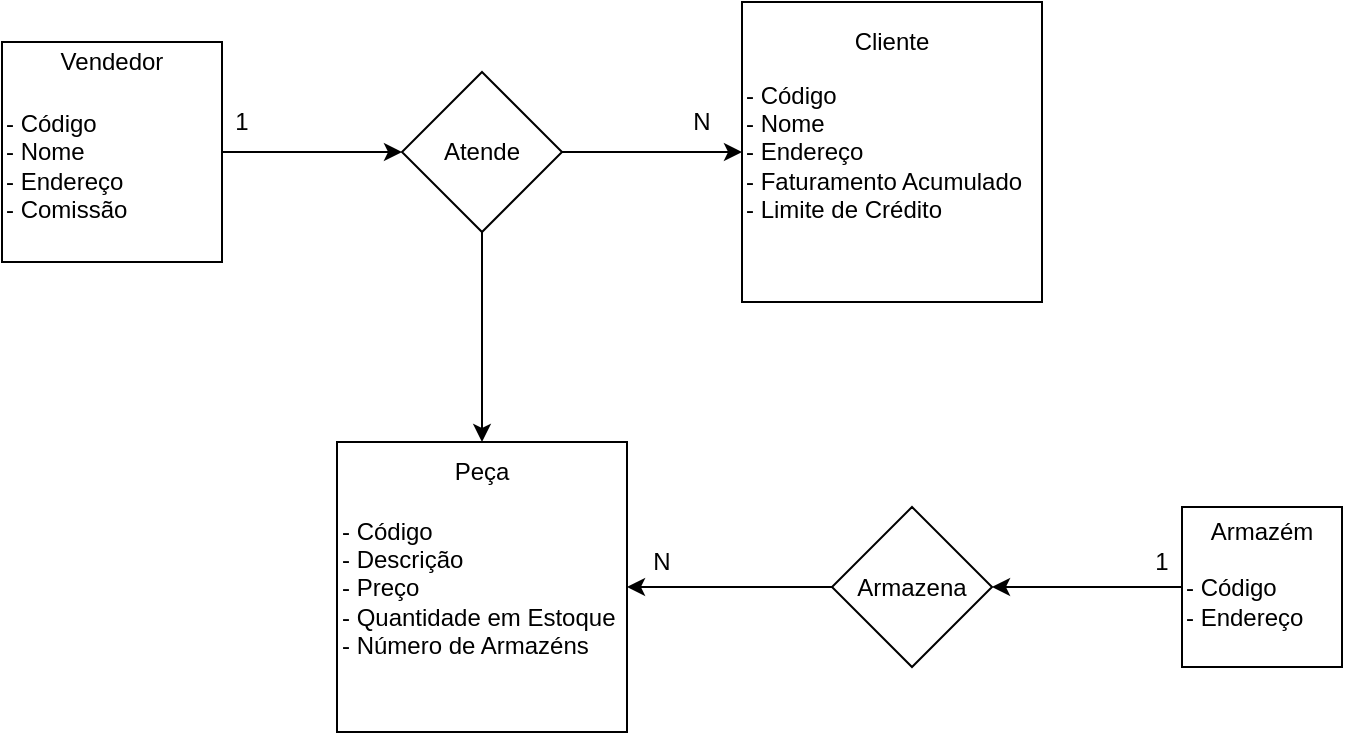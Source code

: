 <mxfile version="22.0.4" type="github">
  <diagram name="Página-1" id="jlo1wy49ycUf86JTQE9i">
    <mxGraphModel dx="880" dy="521" grid="1" gridSize="10" guides="1" tooltips="1" connect="1" arrows="1" fold="1" page="1" pageScale="1" pageWidth="827" pageHeight="1169" math="0" shadow="0">
      <root>
        <mxCell id="0" />
        <mxCell id="1" parent="0" />
        <mxCell id="RQbDG6k7a9iBf144iXeE-6" style="edgeStyle=orthogonalEdgeStyle;rounded=0;orthogonalLoop=1;jettySize=auto;html=1;entryX=0;entryY=0.5;entryDx=0;entryDy=0;" edge="1" parent="1" source="RQbDG6k7a9iBf144iXeE-1" target="RQbDG6k7a9iBf144iXeE-5">
          <mxGeometry relative="1" as="geometry" />
        </mxCell>
        <mxCell id="RQbDG6k7a9iBf144iXeE-1" value="&lt;br&gt;- Código&lt;br&gt;- Nome&lt;br&gt;- Endereço&lt;br&gt;- Comissão" style="whiteSpace=wrap;html=1;aspect=fixed;align=left;" vertex="1" parent="1">
          <mxGeometry x="100" y="75" width="110" height="110" as="geometry" />
        </mxCell>
        <mxCell id="RQbDG6k7a9iBf144iXeE-2" value="Vendedor" style="text;html=1;strokeColor=none;fillColor=none;align=center;verticalAlign=middle;whiteSpace=wrap;rounded=0;" vertex="1" parent="1">
          <mxGeometry x="125" y="70" width="60" height="30" as="geometry" />
        </mxCell>
        <mxCell id="RQbDG6k7a9iBf144iXeE-3" value="- Código&lt;br&gt;- Nome&lt;br&gt;- Endereço&lt;br&gt;- Faturamento Acumulado&lt;br&gt;- Limite de Crédito" style="whiteSpace=wrap;html=1;aspect=fixed;align=left;" vertex="1" parent="1">
          <mxGeometry x="470" y="55" width="150" height="150" as="geometry" />
        </mxCell>
        <mxCell id="RQbDG6k7a9iBf144iXeE-4" value="Cliente" style="text;html=1;strokeColor=none;fillColor=none;align=center;verticalAlign=middle;whiteSpace=wrap;rounded=0;" vertex="1" parent="1">
          <mxGeometry x="515" y="60" width="60" height="30" as="geometry" />
        </mxCell>
        <mxCell id="RQbDG6k7a9iBf144iXeE-7" style="edgeStyle=orthogonalEdgeStyle;rounded=0;orthogonalLoop=1;jettySize=auto;html=1;exitX=1;exitY=0.5;exitDx=0;exitDy=0;entryX=0;entryY=0.5;entryDx=0;entryDy=0;" edge="1" parent="1" source="RQbDG6k7a9iBf144iXeE-5" target="RQbDG6k7a9iBf144iXeE-3">
          <mxGeometry relative="1" as="geometry" />
        </mxCell>
        <mxCell id="RQbDG6k7a9iBf144iXeE-21" style="edgeStyle=orthogonalEdgeStyle;rounded=0;orthogonalLoop=1;jettySize=auto;html=1;exitX=0.5;exitY=1;exitDx=0;exitDy=0;entryX=0.5;entryY=0;entryDx=0;entryDy=0;" edge="1" parent="1" source="RQbDG6k7a9iBf144iXeE-5" target="RQbDG6k7a9iBf144iXeE-19">
          <mxGeometry relative="1" as="geometry" />
        </mxCell>
        <mxCell id="RQbDG6k7a9iBf144iXeE-5" value="Atende" style="rhombus;whiteSpace=wrap;html=1;" vertex="1" parent="1">
          <mxGeometry x="300" y="90" width="80" height="80" as="geometry" />
        </mxCell>
        <mxCell id="RQbDG6k7a9iBf144iXeE-8" value="N" style="text;html=1;strokeColor=none;fillColor=none;align=center;verticalAlign=middle;whiteSpace=wrap;rounded=0;" vertex="1" parent="1">
          <mxGeometry x="420" y="100" width="60" height="30" as="geometry" />
        </mxCell>
        <mxCell id="RQbDG6k7a9iBf144iXeE-9" value="1" style="text;html=1;strokeColor=none;fillColor=none;align=center;verticalAlign=middle;whiteSpace=wrap;rounded=0;" vertex="1" parent="1">
          <mxGeometry x="190" y="100" width="60" height="30" as="geometry" />
        </mxCell>
        <mxCell id="RQbDG6k7a9iBf144iXeE-18" value="- Código&lt;br&gt;- Descrição&lt;br&gt;- Preço&lt;br&gt;- Quantidade em Estoque&lt;br&gt;- Número de Armazéns" style="whiteSpace=wrap;html=1;aspect=fixed;align=left;" vertex="1" parent="1">
          <mxGeometry x="267.5" y="275" width="145" height="145" as="geometry" />
        </mxCell>
        <mxCell id="RQbDG6k7a9iBf144iXeE-19" value="Peça" style="text;html=1;strokeColor=none;fillColor=none;align=center;verticalAlign=middle;whiteSpace=wrap;rounded=0;" vertex="1" parent="1">
          <mxGeometry x="310" y="275" width="60" height="30" as="geometry" />
        </mxCell>
        <mxCell id="RQbDG6k7a9iBf144iXeE-24" style="edgeStyle=orthogonalEdgeStyle;rounded=0;orthogonalLoop=1;jettySize=auto;html=1;" edge="1" parent="1" source="RQbDG6k7a9iBf144iXeE-20" target="RQbDG6k7a9iBf144iXeE-23">
          <mxGeometry relative="1" as="geometry" />
        </mxCell>
        <mxCell id="RQbDG6k7a9iBf144iXeE-20" value="&lt;br&gt;- Código&lt;br&gt;- Endereço" style="whiteSpace=wrap;html=1;aspect=fixed;align=left;" vertex="1" parent="1">
          <mxGeometry x="690" y="307.5" width="80" height="80" as="geometry" />
        </mxCell>
        <mxCell id="RQbDG6k7a9iBf144iXeE-22" value="Armazém" style="text;html=1;strokeColor=none;fillColor=none;align=center;verticalAlign=middle;whiteSpace=wrap;rounded=0;" vertex="1" parent="1">
          <mxGeometry x="700" y="305" width="60" height="30" as="geometry" />
        </mxCell>
        <mxCell id="RQbDG6k7a9iBf144iXeE-25" style="edgeStyle=orthogonalEdgeStyle;rounded=0;orthogonalLoop=1;jettySize=auto;html=1;entryX=1;entryY=0.5;entryDx=0;entryDy=0;" edge="1" parent="1" source="RQbDG6k7a9iBf144iXeE-23" target="RQbDG6k7a9iBf144iXeE-18">
          <mxGeometry relative="1" as="geometry" />
        </mxCell>
        <mxCell id="RQbDG6k7a9iBf144iXeE-23" value="Armazena" style="rhombus;whiteSpace=wrap;html=1;" vertex="1" parent="1">
          <mxGeometry x="515" y="307.5" width="80" height="80" as="geometry" />
        </mxCell>
        <mxCell id="RQbDG6k7a9iBf144iXeE-26" value="N" style="text;html=1;strokeColor=none;fillColor=none;align=center;verticalAlign=middle;whiteSpace=wrap;rounded=0;" vertex="1" parent="1">
          <mxGeometry x="400" y="320" width="60" height="30" as="geometry" />
        </mxCell>
        <mxCell id="RQbDG6k7a9iBf144iXeE-28" value="1" style="text;html=1;strokeColor=none;fillColor=none;align=center;verticalAlign=middle;whiteSpace=wrap;rounded=0;" vertex="1" parent="1">
          <mxGeometry x="650" y="320" width="60" height="30" as="geometry" />
        </mxCell>
      </root>
    </mxGraphModel>
  </diagram>
</mxfile>
